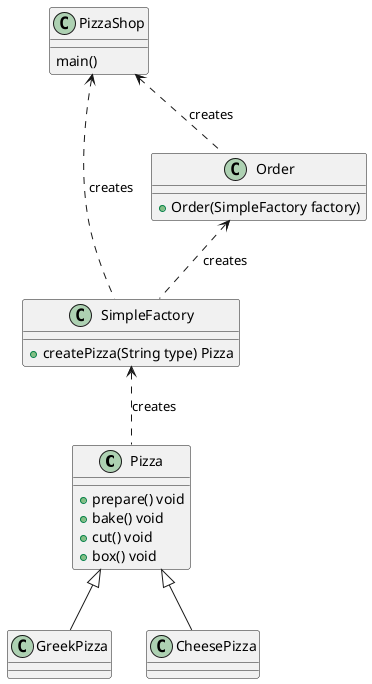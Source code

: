 @startuml FactoryPattern
class Pizza{
  +prepare() void 
  +bake() void
  +cut() void
  +box() void
}
class GreekPizza extends Pizza
class CheesePizza extends Pizza
class SimpleFactory{
  +createPizza(String type) Pizza
}
class Order{
  +Order(SimpleFactory factory)
}

class PizzaShop{
  main()
}

Order <.. SimpleFactory : creates
PizzaShop <.. Order : creates
PizzaShop <.. SimpleFactory : creates
SimpleFactory <.. Pizza : creates

@enduml